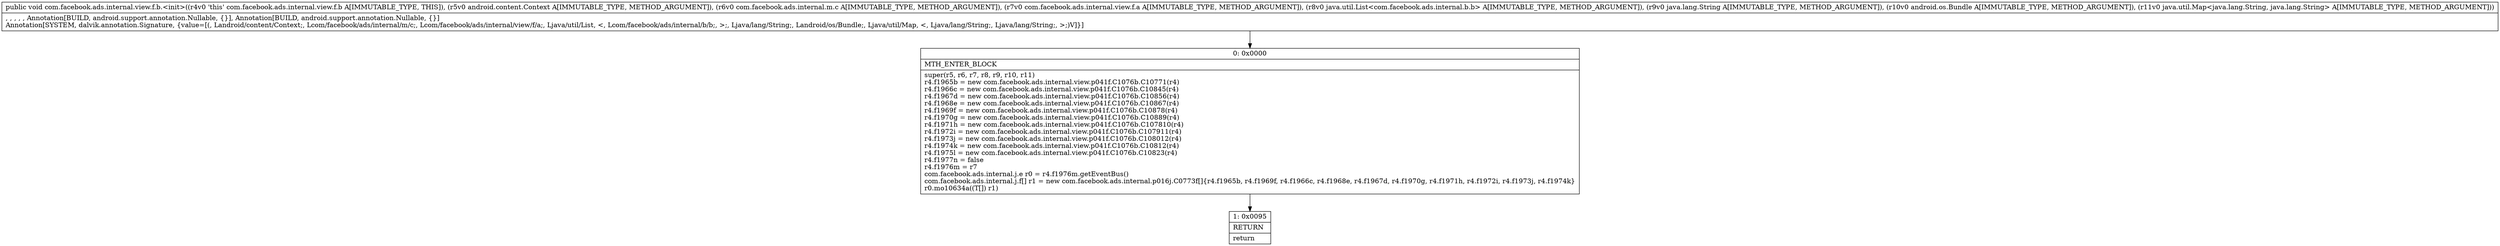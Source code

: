 digraph "CFG forcom.facebook.ads.internal.view.f.b.\<init\>(Landroid\/content\/Context;Lcom\/facebook\/ads\/internal\/m\/c;Lcom\/facebook\/ads\/internal\/view\/f\/a;Ljava\/util\/List;Ljava\/lang\/String;Landroid\/os\/Bundle;Ljava\/util\/Map;)V" {
Node_0 [shape=record,label="{0\:\ 0x0000|MTH_ENTER_BLOCK\l|super(r5, r6, r7, r8, r9, r10, r11)\lr4.f1965b = new com.facebook.ads.internal.view.p041f.C1076b.C10771(r4)\lr4.f1966c = new com.facebook.ads.internal.view.p041f.C1076b.C10845(r4)\lr4.f1967d = new com.facebook.ads.internal.view.p041f.C1076b.C10856(r4)\lr4.f1968e = new com.facebook.ads.internal.view.p041f.C1076b.C10867(r4)\lr4.f1969f = new com.facebook.ads.internal.view.p041f.C1076b.C10878(r4)\lr4.f1970g = new com.facebook.ads.internal.view.p041f.C1076b.C10889(r4)\lr4.f1971h = new com.facebook.ads.internal.view.p041f.C1076b.C107810(r4)\lr4.f1972i = new com.facebook.ads.internal.view.p041f.C1076b.C107911(r4)\lr4.f1973j = new com.facebook.ads.internal.view.p041f.C1076b.C108012(r4)\lr4.f1974k = new com.facebook.ads.internal.view.p041f.C1076b.C10812(r4)\lr4.f1975l = new com.facebook.ads.internal.view.p041f.C1076b.C10823(r4)\lr4.f1977n = false\lr4.f1976m = r7\lcom.facebook.ads.internal.j.e r0 = r4.f1976m.getEventBus()\lcom.facebook.ads.internal.j.f[] r1 = new com.facebook.ads.internal.p016j.C0773f[]\{r4.f1965b, r4.f1969f, r4.f1966c, r4.f1968e, r4.f1967d, r4.f1970g, r4.f1971h, r4.f1972i, r4.f1973j, r4.f1974k\}\lr0.mo10634a((T[]) r1)\l}"];
Node_1 [shape=record,label="{1\:\ 0x0095|RETURN\l|return\l}"];
MethodNode[shape=record,label="{public void com.facebook.ads.internal.view.f.b.\<init\>((r4v0 'this' com.facebook.ads.internal.view.f.b A[IMMUTABLE_TYPE, THIS]), (r5v0 android.content.Context A[IMMUTABLE_TYPE, METHOD_ARGUMENT]), (r6v0 com.facebook.ads.internal.m.c A[IMMUTABLE_TYPE, METHOD_ARGUMENT]), (r7v0 com.facebook.ads.internal.view.f.a A[IMMUTABLE_TYPE, METHOD_ARGUMENT]), (r8v0 java.util.List\<com.facebook.ads.internal.b.b\> A[IMMUTABLE_TYPE, METHOD_ARGUMENT]), (r9v0 java.lang.String A[IMMUTABLE_TYPE, METHOD_ARGUMENT]), (r10v0 android.os.Bundle A[IMMUTABLE_TYPE, METHOD_ARGUMENT]), (r11v0 java.util.Map\<java.lang.String, java.lang.String\> A[IMMUTABLE_TYPE, METHOD_ARGUMENT]))  | , , , , , Annotation[BUILD, android.support.annotation.Nullable, \{\}], Annotation[BUILD, android.support.annotation.Nullable, \{\}]\lAnnotation[SYSTEM, dalvik.annotation.Signature, \{value=[(, Landroid\/content\/Context;, Lcom\/facebook\/ads\/internal\/m\/c;, Lcom\/facebook\/ads\/internal\/view\/f\/a;, Ljava\/util\/List, \<, Lcom\/facebook\/ads\/internal\/b\/b;, \>;, Ljava\/lang\/String;, Landroid\/os\/Bundle;, Ljava\/util\/Map, \<, Ljava\/lang\/String;, Ljava\/lang\/String;, \>;)V]\}]\l}"];
MethodNode -> Node_0;
Node_0 -> Node_1;
}

